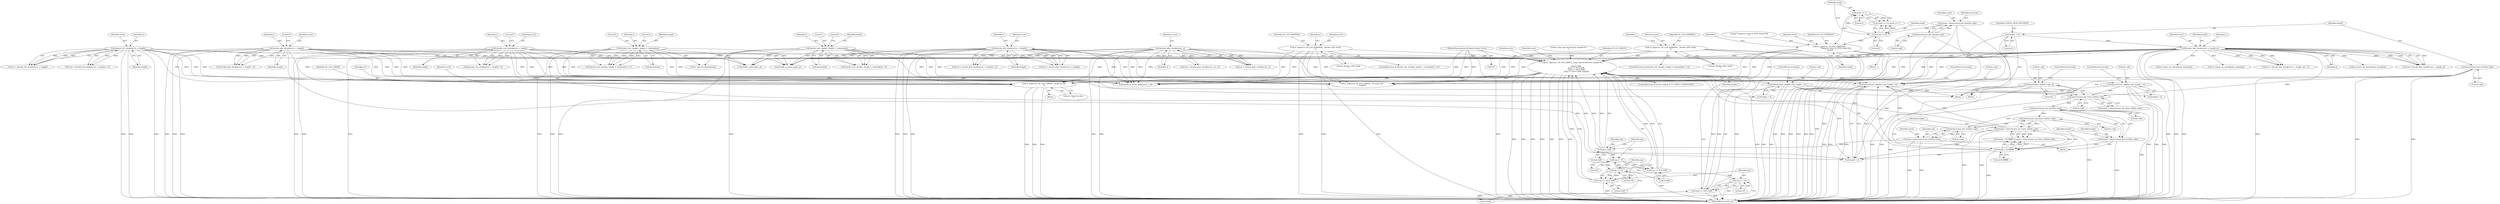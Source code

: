 digraph "0_FFmpeg_e477f09d0b3619f3d29173b2cd593e17e2d1978e@pointer" {
"1000222" [label="(Call,av_log(avctx, AV_LOG_ERROR, \"chunk too big\n\"))"];
"1000375" [label="(Call,decode_idat_chunk(avctx, s, length, p))"];
"1000356" [label="(Call,length -= 4)"];
"1000410" [label="(Call,av_log(avctx, AV_LOG_WARNING, \"Broken tEXt chunk\n\"))"];
"1000303" [label="(Call,decode_phys_chunk(avctx, s))"];
"1000292" [label="(Call,decode_ihdr_chunk(avctx, s, length))"];
"1000487" [label="(Call,av_log(avctx, AV_LOG_WARNING,\n                        \"Unknown value in sTER chunk (%d)\n\", mode))"];
"1000468" [label="(Call,mode == 1)"];
"1000465" [label="(Call,mode == 0)"];
"1000447" [label="(Call,mode = bytestream2_get_byte(&s->gb))"];
"1000449" [label="(Call,bytestream2_get_byte(&s->gb))"];
"1000432" [label="(Call,av_log(avctx, AV_LOG_WARNING, \"Broken zTXt chunk\n\"))"];
"1000323" [label="(Call,decode_fctl_chunk(avctx, s, length))"];
"1000243" [label="(Call,av_log(avctx, AV_LOG_DEBUG, \"png: tag=%c%c%c%c length=%u\n\",\n                (tag & 0xff),\n                ((tag >> 8) & 0xff),\n                ((tag >> 16) & 0xff),\n                ((tag >> 24) & 0xff), length))"];
"1000385" [label="(Call,decode_plte_chunk(avctx, s, length))"];
"1000394" [label="(Call,decode_trns_chunk(avctx, s, length))"];
"1000108" [label="(MethodParameterIn,AVCodecContext *avctx)"];
"1000247" [label="(Call,tag & 0xff)"];
"1000230" [label="(Call,tag = bytestream2_get_le32(&s->gb))"];
"1000232" [label="(Call,bytestream2_get_le32(&s->gb))"];
"1000216" [label="(Call,bytestream2_get_bytes_left(&s->gb))"];
"1000204" [label="(Call,bytestream2_get_be32(&s->gb))"];
"1000128" [label="(Call,bytestream2_get_bytes_left(&s->gb))"];
"1000436" [label="(Call,bytestream2_skip(&s->gb, length + 4))"];
"1000425" [label="(Call,decode_text_chunk(s, length, 1, &metadata))"];
"1000492" [label="(Call,bytestream2_skip(&s->gb, 4))"];
"1000533" [label="(Call,bytestream2_skip(&s->gb, length + 4))"];
"1000351" [label="(Call,bytestream2_get_be32(&s->gb))"];
"1000211" [label="(Call,length > 0x7fffffff)"];
"1000202" [label="(Call,length = bytestream2_get_be32(&s->gb))"];
"1000214" [label="(Call,length > bytestream2_get_bytes_left(&s->gb))"];
"1000414" [label="(Call,bytestream2_skip(&s->gb, length + 4))"];
"1000403" [label="(Call,decode_text_chunk(s, length, 0, &metadata))"];
"1000250" [label="(Call,(tag >> 8) & 0xff)"];
"1000251" [label="(Call,tag >> 8)"];
"1000255" [label="(Call,(tag >> 16) & 0xff)"];
"1000256" [label="(Call,tag >> 16)"];
"1000260" [label="(Call,(tag >> 24) & 0xff)"];
"1000261" [label="(Call,tag >> 24)"];
"1000498" [label="(ControlStructure,break;)"];
"1000204" [label="(Call,bytestream2_get_be32(&s->gb))"];
"1000431" [label="(Literal,0)"];
"1000414" [label="(Call,bytestream2_skip(&s->gb, length + 4))"];
"1000225" [label="(Literal,\"chunk too big\n\")"];
"1000800" [label="(Call,av_frame_set_metadata(p, metadata))"];
"1000435" [label="(Literal,\"Broken zTXt chunk\n\")"];
"1000450" [label="(Call,&s->gb)"];
"1000270" [label="(Identifier,avctx)"];
"1000489" [label="(Identifier,AV_LOG_WARNING)"];
"1000180" [label="(Call,av_log(avctx, AV_LOG_ERROR, \"%d bytes left\n\", length))"];
"1000251" [label="(Call,tag >> 8)"];
"1000809" [label="(Call,av_dict_free(&metadata))"];
"1000248" [label="(Identifier,tag)"];
"1000351" [label="(Call,bytestream2_get_be32(&s->gb))"];
"1000378" [label="(Identifier,length)"];
"1000215" [label="(Identifier,length)"];
"1000469" [label="(Identifier,mode)"];
"1000567" [label="(Call,handle_small_bpp(s, p))"];
"1000423" [label="(ControlStructure,if (decode_text_chunk(s, length, 1, &metadata) < 0))"];
"1000260" [label="(Call,(tag >> 24) & 0xff)"];
"1000407" [label="(Call,&metadata)"];
"1000263" [label="(Literal,24)"];
"1000419" [label="(Call,length + 4)"];
"1000417" [label="(Identifier,s)"];
"1000388" [label="(Identifier,length)"];
"1000397" [label="(Identifier,length)"];
"1000436" [label="(Call,bytestream2_skip(&s->gb, length + 4))"];
"1000212" [label="(Identifier,length)"];
"1000490" [label="(Literal,\"Unknown value in sTER chunk (%d)\n\")"];
"1000253" [label="(Literal,8)"];
"1000403" [label="(Call,decode_text_chunk(s, length, 0, &metadata))"];
"1000321" [label="(Call,ret = decode_fctl_chunk(avctx, s, length))"];
"1000262" [label="(Identifier,tag)"];
"1000256" [label="(Call,tag >> 16)"];
"1000384" [label="(Call,decode_plte_chunk(avctx, s, length) < 0)"];
"1000377" [label="(Identifier,s)"];
"1000224" [label="(Identifier,AV_LOG_ERROR)"];
"1000406" [label="(Literal,0)"];
"1000320" [label="(Call,(ret = decode_fctl_chunk(avctx, s, length)) < 0)"];
"1000361" [label="(Identifier,CONFIG_APNG_DECODER)"];
"1000246" [label="(Literal,\"png: tag=%c%c%c%c length=%u\n\")"];
"1000447" [label="(Call,mode = bytestream2_get_byte(&s->gb))"];
"1000243" [label="(Call,av_log(avctx, AV_LOG_DEBUG, \"png: tag=%c%c%c%c length=%u\n\",\n                (tag & 0xff),\n                ((tag >> 8) & 0xff),\n                ((tag >> 16) & 0xff),\n                ((tag >> 24) & 0xff), length))"];
"1000387" [label="(Identifier,s)"];
"1000427" [label="(Identifier,length)"];
"1000534" [label="(Call,&s->gb)"];
"1000240" [label="(Identifier,avctx)"];
"1000222" [label="(Call,av_log(avctx, AV_LOG_ERROR, \"chunk too big\n\"))"];
"1000247" [label="(Call,tag & 0xff)"];
"1000289" [label="(Call,(ret = decode_ihdr_chunk(avctx, s, length)) < 0)"];
"1000449" [label="(Call,bytestream2_get_byte(&s->gb))"];
"1000492" [label="(Call,bytestream2_skip(&s->gb, 4))"];
"1000126" [label="(Call,length = bytestream2_get_bytes_left(&s->gb))"];
"1000151" [label="(Call,av_frame_set_metadata(p, metadata))"];
"1000486" [label="(Block,)"];
"1000216" [label="(Call,bytestream2_get_bytes_left(&s->gb))"];
"1000467" [label="(Literal,0)"];
"1000434" [label="(Identifier,AV_LOG_WARNING)"];
"1000439" [label="(Identifier,s)"];
"1000372" [label="(Call,(ret = decode_idat_chunk(avctx, s, length, p)) < 0)"];
"1000326" [label="(Identifier,length)"];
"1000433" [label="(Identifier,avctx)"];
"1000415" [label="(Call,&s->gb)"];
"1000401" [label="(ControlStructure,if (decode_text_chunk(s, length, 0, &metadata) < 0))"];
"1000429" [label="(Call,&metadata)"];
"1000375" [label="(Call,decode_idat_chunk(avctx, s, length, p))"];
"1000357" [label="(Identifier,length)"];
"1000356" [label="(Call,length -= 4)"];
"1000304" [label="(Identifier,avctx)"];
"1000533" [label="(Call,bytestream2_skip(&s->gb, length + 4))"];
"1000227" [label="(Identifier,ret)"];
"1000538" [label="(Call,length + 4)"];
"1000456" [label="(Identifier,stereo3d)"];
"1000108" [label="(MethodParameterIn,AVCodecContext *avctx)"];
"1000250" [label="(Call,(tag >> 8) & 0xff)"];
"1000441" [label="(Call,length + 4)"];
"1000432" [label="(Call,av_log(avctx, AV_LOG_WARNING, \"Broken zTXt chunk\n\"))"];
"1000203" [label="(Identifier,length)"];
"1000828" [label="(MethodReturn,static int)"];
"1000488" [label="(Identifier,avctx)"];
"1000396" [label="(Identifier,s)"];
"1000125" [label="(Block,)"];
"1000295" [label="(Identifier,length)"];
"1000230" [label="(Call,tag = bytestream2_get_le32(&s->gb))"];
"1000411" [label="(Identifier,avctx)"];
"1000233" [label="(Call,&s->gb)"];
"1000294" [label="(Identifier,s)"];
"1000305" [label="(Identifier,s)"];
"1000292" [label="(Call,decode_ihdr_chunk(avctx, s, length))"];
"1000232" [label="(Call,bytestream2_get_le32(&s->gb))"];
"1000358" [label="(Literal,4)"];
"1000221" [label="(Block,)"];
"1000245" [label="(Identifier,AV_LOG_DEBUG)"];
"1000324" [label="(Identifier,avctx)"];
"1000325" [label="(Identifier,s)"];
"1000129" [label="(Call,&s->gb)"];
"1000376" [label="(Identifier,avctx)"];
"1000465" [label="(Call,mode == 0)"];
"1000261" [label="(Call,tag >> 24)"];
"1000214" [label="(Call,length > bytestream2_get_bytes_left(&s->gb))"];
"1000470" [label="(Literal,1)"];
"1000249" [label="(Literal,0xff)"];
"1000410" [label="(Call,av_log(avctx, AV_LOG_WARNING, \"Broken tEXt chunk\n\"))"];
"1000468" [label="(Call,mode == 1)"];
"1000244" [label="(Identifier,avctx)"];
"1000264" [label="(Literal,0xff)"];
"1000426" [label="(Identifier,s)"];
"1000487" [label="(Call,av_log(avctx, AV_LOG_WARNING,\n                        \"Unknown value in sTER chunk (%d)\n\", mode))"];
"1000405" [label="(Identifier,length)"];
"1000398" [label="(Literal,0)"];
"1000300" [label="(Call,(ret = decode_phys_chunk(avctx, s)) < 0)"];
"1000409" [label="(Literal,0)"];
"1000293" [label="(Identifier,avctx)"];
"1000389" [label="(Literal,0)"];
"1000128" [label="(Call,bytestream2_get_bytes_left(&s->gb))"];
"1000258" [label="(Literal,16)"];
"1000379" [label="(Identifier,p)"];
"1000444" [label="(ControlStructure,break;)"];
"1000301" [label="(Call,ret = decode_phys_chunk(avctx, s))"];
"1000425" [label="(Call,decode_text_chunk(s, length, 1, &metadata))"];
"1000223" [label="(Identifier,avctx)"];
"1000428" [label="(Literal,1)"];
"1000413" [label="(Literal,\"Broken tEXt chunk\n\")"];
"1000464" [label="(Call,mode == 0 || mode == 1)"];
"1000211" [label="(Call,length > 0x7fffffff)"];
"1000556" [label="(Call,av_frame_set_metadata(p, metadata))"];
"1000394" [label="(Call,decode_trns_chunk(avctx, s, length))"];
"1000541" [label="(ControlStructure,break;)"];
"1000393" [label="(Call,decode_trns_chunk(avctx, s, length) < 0)"];
"1000495" [label="(Identifier,s)"];
"1000290" [label="(Call,ret = decode_ihdr_chunk(avctx, s, length))"];
"1000373" [label="(Call,ret = decode_idat_chunk(avctx, s, length, p))"];
"1000255" [label="(Call,(tag >> 16) & 0xff)"];
"1000352" [label="(Call,&s->gb)"];
"1000231" [label="(Identifier,tag)"];
"1000402" [label="(Call,decode_text_chunk(s, length, 0, &metadata) < 0)"];
"1000265" [label="(Identifier,length)"];
"1000303" [label="(Call,decode_phys_chunk(avctx, s))"];
"1000202" [label="(Call,length = bytestream2_get_be32(&s->gb))"];
"1000412" [label="(Identifier,AV_LOG_WARNING)"];
"1000424" [label="(Call,decode_text_chunk(s, length, 1, &metadata) < 0)"];
"1000764" [label="(Call,handle_p_frame_png(s, p))"];
"1000395" [label="(Identifier,avctx)"];
"1000259" [label="(Literal,0xff)"];
"1000437" [label="(Call,&s->gb)"];
"1000491" [label="(Identifier,mode)"];
"1000205" [label="(Call,&s->gb)"];
"1000404" [label="(Identifier,s)"];
"1000386" [label="(Identifier,avctx)"];
"1000323" [label="(Call,decode_fctl_chunk(avctx, s, length))"];
"1000780" [label="(Call,handle_p_frame_apng(avctx, s, p))"];
"1000466" [label="(Identifier,mode)"];
"1000493" [label="(Call,&s->gb)"];
"1000448" [label="(Identifier,mode)"];
"1000210" [label="(Call,length > 0x7fffffff || length > bytestream2_get_bytes_left(&s->gb))"];
"1000237" [label="(ControlStructure,if (avctx->debug & FF_DEBUG_STARTCODE))"];
"1000497" [label="(Literal,4)"];
"1000217" [label="(Call,&s->gb)"];
"1000213" [label="(Literal,0x7fffffff)"];
"1000445" [label="(Block,)"];
"1000252" [label="(Identifier,tag)"];
"1000254" [label="(Literal,0xff)"];
"1000257" [label="(Identifier,tag)"];
"1000385" [label="(Call,decode_plte_chunk(avctx, s, length))"];
"1000287" [label="(Block,)"];
"1000422" [label="(ControlStructure,break;)"];
"1000222" -> "1000221"  [label="AST: "];
"1000222" -> "1000225"  [label="CFG: "];
"1000223" -> "1000222"  [label="AST: "];
"1000224" -> "1000222"  [label="AST: "];
"1000225" -> "1000222"  [label="AST: "];
"1000227" -> "1000222"  [label="CFG: "];
"1000222" -> "1000828"  [label="DDG: "];
"1000222" -> "1000828"  [label="DDG: "];
"1000222" -> "1000828"  [label="DDG: "];
"1000375" -> "1000222"  [label="DDG: "];
"1000410" -> "1000222"  [label="DDG: "];
"1000303" -> "1000222"  [label="DDG: "];
"1000292" -> "1000222"  [label="DDG: "];
"1000487" -> "1000222"  [label="DDG: "];
"1000432" -> "1000222"  [label="DDG: "];
"1000323" -> "1000222"  [label="DDG: "];
"1000243" -> "1000222"  [label="DDG: "];
"1000385" -> "1000222"  [label="DDG: "];
"1000394" -> "1000222"  [label="DDG: "];
"1000108" -> "1000222"  [label="DDG: "];
"1000375" -> "1000373"  [label="AST: "];
"1000375" -> "1000379"  [label="CFG: "];
"1000376" -> "1000375"  [label="AST: "];
"1000377" -> "1000375"  [label="AST: "];
"1000378" -> "1000375"  [label="AST: "];
"1000379" -> "1000375"  [label="AST: "];
"1000373" -> "1000375"  [label="CFG: "];
"1000375" -> "1000828"  [label="DDG: "];
"1000375" -> "1000828"  [label="DDG: "];
"1000375" -> "1000828"  [label="DDG: "];
"1000375" -> "1000828"  [label="DDG: "];
"1000375" -> "1000151"  [label="DDG: "];
"1000375" -> "1000180"  [label="DDG: "];
"1000375" -> "1000243"  [label="DDG: "];
"1000375" -> "1000372"  [label="DDG: "];
"1000375" -> "1000372"  [label="DDG: "];
"1000375" -> "1000372"  [label="DDG: "];
"1000375" -> "1000372"  [label="DDG: "];
"1000375" -> "1000373"  [label="DDG: "];
"1000375" -> "1000373"  [label="DDG: "];
"1000375" -> "1000373"  [label="DDG: "];
"1000375" -> "1000373"  [label="DDG: "];
"1000356" -> "1000375"  [label="DDG: "];
"1000375" -> "1000556"  [label="DDG: "];
"1000375" -> "1000567"  [label="DDG: "];
"1000375" -> "1000567"  [label="DDG: "];
"1000375" -> "1000764"  [label="DDG: "];
"1000375" -> "1000764"  [label="DDG: "];
"1000375" -> "1000780"  [label="DDG: "];
"1000375" -> "1000780"  [label="DDG: "];
"1000375" -> "1000780"  [label="DDG: "];
"1000375" -> "1000800"  [label="DDG: "];
"1000356" -> "1000287"  [label="AST: "];
"1000356" -> "1000358"  [label="CFG: "];
"1000357" -> "1000356"  [label="AST: "];
"1000358" -> "1000356"  [label="AST: "];
"1000361" -> "1000356"  [label="CFG: "];
"1000356" -> "1000533"  [label="DDG: "];
"1000356" -> "1000538"  [label="DDG: "];
"1000410" -> "1000401"  [label="AST: "];
"1000410" -> "1000413"  [label="CFG: "];
"1000411" -> "1000410"  [label="AST: "];
"1000412" -> "1000410"  [label="AST: "];
"1000413" -> "1000410"  [label="AST: "];
"1000417" -> "1000410"  [label="CFG: "];
"1000410" -> "1000828"  [label="DDG: "];
"1000410" -> "1000828"  [label="DDG: "];
"1000410" -> "1000828"  [label="DDG: "];
"1000410" -> "1000180"  [label="DDG: "];
"1000410" -> "1000243"  [label="DDG: "];
"1000410" -> "1000780"  [label="DDG: "];
"1000303" -> "1000301"  [label="AST: "];
"1000303" -> "1000305"  [label="CFG: "];
"1000304" -> "1000303"  [label="AST: "];
"1000305" -> "1000303"  [label="AST: "];
"1000301" -> "1000303"  [label="CFG: "];
"1000303" -> "1000828"  [label="DDG: "];
"1000303" -> "1000828"  [label="DDG: "];
"1000303" -> "1000180"  [label="DDG: "];
"1000303" -> "1000243"  [label="DDG: "];
"1000303" -> "1000300"  [label="DDG: "];
"1000303" -> "1000300"  [label="DDG: "];
"1000303" -> "1000301"  [label="DDG: "];
"1000303" -> "1000301"  [label="DDG: "];
"1000303" -> "1000567"  [label="DDG: "];
"1000303" -> "1000764"  [label="DDG: "];
"1000303" -> "1000780"  [label="DDG: "];
"1000303" -> "1000780"  [label="DDG: "];
"1000292" -> "1000290"  [label="AST: "];
"1000292" -> "1000295"  [label="CFG: "];
"1000293" -> "1000292"  [label="AST: "];
"1000294" -> "1000292"  [label="AST: "];
"1000295" -> "1000292"  [label="AST: "];
"1000290" -> "1000292"  [label="CFG: "];
"1000292" -> "1000828"  [label="DDG: "];
"1000292" -> "1000828"  [label="DDG: "];
"1000292" -> "1000828"  [label="DDG: "];
"1000292" -> "1000180"  [label="DDG: "];
"1000292" -> "1000243"  [label="DDG: "];
"1000292" -> "1000289"  [label="DDG: "];
"1000292" -> "1000289"  [label="DDG: "];
"1000292" -> "1000289"  [label="DDG: "];
"1000292" -> "1000290"  [label="DDG: "];
"1000292" -> "1000290"  [label="DDG: "];
"1000292" -> "1000290"  [label="DDG: "];
"1000292" -> "1000567"  [label="DDG: "];
"1000292" -> "1000764"  [label="DDG: "];
"1000292" -> "1000780"  [label="DDG: "];
"1000292" -> "1000780"  [label="DDG: "];
"1000487" -> "1000486"  [label="AST: "];
"1000487" -> "1000491"  [label="CFG: "];
"1000488" -> "1000487"  [label="AST: "];
"1000489" -> "1000487"  [label="AST: "];
"1000490" -> "1000487"  [label="AST: "];
"1000491" -> "1000487"  [label="AST: "];
"1000495" -> "1000487"  [label="CFG: "];
"1000487" -> "1000828"  [label="DDG: "];
"1000487" -> "1000828"  [label="DDG: "];
"1000487" -> "1000828"  [label="DDG: "];
"1000487" -> "1000828"  [label="DDG: "];
"1000487" -> "1000180"  [label="DDG: "];
"1000487" -> "1000243"  [label="DDG: "];
"1000468" -> "1000487"  [label="DDG: "];
"1000465" -> "1000487"  [label="DDG: "];
"1000487" -> "1000780"  [label="DDG: "];
"1000468" -> "1000464"  [label="AST: "];
"1000468" -> "1000470"  [label="CFG: "];
"1000469" -> "1000468"  [label="AST: "];
"1000470" -> "1000468"  [label="AST: "];
"1000464" -> "1000468"  [label="CFG: "];
"1000468" -> "1000464"  [label="DDG: "];
"1000468" -> "1000464"  [label="DDG: "];
"1000465" -> "1000468"  [label="DDG: "];
"1000465" -> "1000464"  [label="AST: "];
"1000465" -> "1000467"  [label="CFG: "];
"1000466" -> "1000465"  [label="AST: "];
"1000467" -> "1000465"  [label="AST: "];
"1000469" -> "1000465"  [label="CFG: "];
"1000464" -> "1000465"  [label="CFG: "];
"1000465" -> "1000464"  [label="DDG: "];
"1000465" -> "1000464"  [label="DDG: "];
"1000447" -> "1000465"  [label="DDG: "];
"1000447" -> "1000445"  [label="AST: "];
"1000447" -> "1000449"  [label="CFG: "];
"1000448" -> "1000447"  [label="AST: "];
"1000449" -> "1000447"  [label="AST: "];
"1000456" -> "1000447"  [label="CFG: "];
"1000447" -> "1000828"  [label="DDG: "];
"1000447" -> "1000828"  [label="DDG: "];
"1000449" -> "1000447"  [label="DDG: "];
"1000449" -> "1000450"  [label="CFG: "];
"1000450" -> "1000449"  [label="AST: "];
"1000449" -> "1000828"  [label="DDG: "];
"1000449" -> "1000492"  [label="DDG: "];
"1000432" -> "1000423"  [label="AST: "];
"1000432" -> "1000435"  [label="CFG: "];
"1000433" -> "1000432"  [label="AST: "];
"1000434" -> "1000432"  [label="AST: "];
"1000435" -> "1000432"  [label="AST: "];
"1000439" -> "1000432"  [label="CFG: "];
"1000432" -> "1000828"  [label="DDG: "];
"1000432" -> "1000828"  [label="DDG: "];
"1000432" -> "1000828"  [label="DDG: "];
"1000432" -> "1000180"  [label="DDG: "];
"1000432" -> "1000243"  [label="DDG: "];
"1000432" -> "1000780"  [label="DDG: "];
"1000323" -> "1000321"  [label="AST: "];
"1000323" -> "1000326"  [label="CFG: "];
"1000324" -> "1000323"  [label="AST: "];
"1000325" -> "1000323"  [label="AST: "];
"1000326" -> "1000323"  [label="AST: "];
"1000321" -> "1000323"  [label="CFG: "];
"1000323" -> "1000828"  [label="DDG: "];
"1000323" -> "1000828"  [label="DDG: "];
"1000323" -> "1000828"  [label="DDG: "];
"1000323" -> "1000180"  [label="DDG: "];
"1000323" -> "1000243"  [label="DDG: "];
"1000323" -> "1000320"  [label="DDG: "];
"1000323" -> "1000320"  [label="DDG: "];
"1000323" -> "1000320"  [label="DDG: "];
"1000323" -> "1000321"  [label="DDG: "];
"1000323" -> "1000321"  [label="DDG: "];
"1000323" -> "1000321"  [label="DDG: "];
"1000323" -> "1000567"  [label="DDG: "];
"1000323" -> "1000764"  [label="DDG: "];
"1000323" -> "1000780"  [label="DDG: "];
"1000323" -> "1000780"  [label="DDG: "];
"1000243" -> "1000237"  [label="AST: "];
"1000243" -> "1000265"  [label="CFG: "];
"1000244" -> "1000243"  [label="AST: "];
"1000245" -> "1000243"  [label="AST: "];
"1000246" -> "1000243"  [label="AST: "];
"1000247" -> "1000243"  [label="AST: "];
"1000250" -> "1000243"  [label="AST: "];
"1000255" -> "1000243"  [label="AST: "];
"1000260" -> "1000243"  [label="AST: "];
"1000265" -> "1000243"  [label="AST: "];
"1000270" -> "1000243"  [label="CFG: "];
"1000243" -> "1000828"  [label="DDG: "];
"1000243" -> "1000828"  [label="DDG: "];
"1000243" -> "1000828"  [label="DDG: "];
"1000243" -> "1000828"  [label="DDG: "];
"1000243" -> "1000828"  [label="DDG: "];
"1000243" -> "1000828"  [label="DDG: "];
"1000243" -> "1000828"  [label="DDG: "];
"1000243" -> "1000180"  [label="DDG: "];
"1000385" -> "1000243"  [label="DDG: "];
"1000394" -> "1000243"  [label="DDG: "];
"1000108" -> "1000243"  [label="DDG: "];
"1000247" -> "1000243"  [label="DDG: "];
"1000247" -> "1000243"  [label="DDG: "];
"1000250" -> "1000243"  [label="DDG: "];
"1000250" -> "1000243"  [label="DDG: "];
"1000255" -> "1000243"  [label="DDG: "];
"1000255" -> "1000243"  [label="DDG: "];
"1000260" -> "1000243"  [label="DDG: "];
"1000260" -> "1000243"  [label="DDG: "];
"1000211" -> "1000243"  [label="DDG: "];
"1000214" -> "1000243"  [label="DDG: "];
"1000243" -> "1000533"  [label="DDG: "];
"1000243" -> "1000538"  [label="DDG: "];
"1000243" -> "1000780"  [label="DDG: "];
"1000385" -> "1000384"  [label="AST: "];
"1000385" -> "1000388"  [label="CFG: "];
"1000386" -> "1000385"  [label="AST: "];
"1000387" -> "1000385"  [label="AST: "];
"1000388" -> "1000385"  [label="AST: "];
"1000389" -> "1000385"  [label="CFG: "];
"1000385" -> "1000828"  [label="DDG: "];
"1000385" -> "1000828"  [label="DDG: "];
"1000385" -> "1000828"  [label="DDG: "];
"1000385" -> "1000180"  [label="DDG: "];
"1000385" -> "1000384"  [label="DDG: "];
"1000385" -> "1000384"  [label="DDG: "];
"1000385" -> "1000384"  [label="DDG: "];
"1000385" -> "1000533"  [label="DDG: "];
"1000385" -> "1000538"  [label="DDG: "];
"1000385" -> "1000567"  [label="DDG: "];
"1000385" -> "1000764"  [label="DDG: "];
"1000385" -> "1000780"  [label="DDG: "];
"1000385" -> "1000780"  [label="DDG: "];
"1000394" -> "1000393"  [label="AST: "];
"1000394" -> "1000397"  [label="CFG: "];
"1000395" -> "1000394"  [label="AST: "];
"1000396" -> "1000394"  [label="AST: "];
"1000397" -> "1000394"  [label="AST: "];
"1000398" -> "1000394"  [label="CFG: "];
"1000394" -> "1000828"  [label="DDG: "];
"1000394" -> "1000828"  [label="DDG: "];
"1000394" -> "1000828"  [label="DDG: "];
"1000394" -> "1000180"  [label="DDG: "];
"1000394" -> "1000393"  [label="DDG: "];
"1000394" -> "1000393"  [label="DDG: "];
"1000394" -> "1000393"  [label="DDG: "];
"1000394" -> "1000533"  [label="DDG: "];
"1000394" -> "1000538"  [label="DDG: "];
"1000394" -> "1000567"  [label="DDG: "];
"1000394" -> "1000764"  [label="DDG: "];
"1000394" -> "1000780"  [label="DDG: "];
"1000394" -> "1000780"  [label="DDG: "];
"1000108" -> "1000107"  [label="AST: "];
"1000108" -> "1000828"  [label="DDG: "];
"1000108" -> "1000180"  [label="DDG: "];
"1000108" -> "1000780"  [label="DDG: "];
"1000247" -> "1000249"  [label="CFG: "];
"1000248" -> "1000247"  [label="AST: "];
"1000249" -> "1000247"  [label="AST: "];
"1000252" -> "1000247"  [label="CFG: "];
"1000230" -> "1000247"  [label="DDG: "];
"1000247" -> "1000251"  [label="DDG: "];
"1000230" -> "1000125"  [label="AST: "];
"1000230" -> "1000232"  [label="CFG: "];
"1000231" -> "1000230"  [label="AST: "];
"1000232" -> "1000230"  [label="AST: "];
"1000240" -> "1000230"  [label="CFG: "];
"1000230" -> "1000828"  [label="DDG: "];
"1000230" -> "1000828"  [label="DDG: "];
"1000232" -> "1000230"  [label="DDG: "];
"1000232" -> "1000233"  [label="CFG: "];
"1000233" -> "1000232"  [label="AST: "];
"1000216" -> "1000232"  [label="DDG: "];
"1000204" -> "1000232"  [label="DDG: "];
"1000232" -> "1000533"  [label="DDG: "];
"1000216" -> "1000214"  [label="AST: "];
"1000216" -> "1000217"  [label="CFG: "];
"1000217" -> "1000216"  [label="AST: "];
"1000214" -> "1000216"  [label="CFG: "];
"1000216" -> "1000828"  [label="DDG: "];
"1000216" -> "1000214"  [label="DDG: "];
"1000204" -> "1000216"  [label="DDG: "];
"1000204" -> "1000202"  [label="AST: "];
"1000204" -> "1000205"  [label="CFG: "];
"1000205" -> "1000204"  [label="AST: "];
"1000202" -> "1000204"  [label="CFG: "];
"1000204" -> "1000828"  [label="DDG: "];
"1000204" -> "1000202"  [label="DDG: "];
"1000128" -> "1000204"  [label="DDG: "];
"1000128" -> "1000126"  [label="AST: "];
"1000128" -> "1000129"  [label="CFG: "];
"1000129" -> "1000128"  [label="AST: "];
"1000126" -> "1000128"  [label="CFG: "];
"1000128" -> "1000828"  [label="DDG: "];
"1000128" -> "1000126"  [label="DDG: "];
"1000436" -> "1000128"  [label="DDG: "];
"1000492" -> "1000128"  [label="DDG: "];
"1000533" -> "1000128"  [label="DDG: "];
"1000414" -> "1000128"  [label="DDG: "];
"1000351" -> "1000128"  [label="DDG: "];
"1000436" -> "1000287"  [label="AST: "];
"1000436" -> "1000441"  [label="CFG: "];
"1000437" -> "1000436"  [label="AST: "];
"1000441" -> "1000436"  [label="AST: "];
"1000444" -> "1000436"  [label="CFG: "];
"1000436" -> "1000828"  [label="DDG: "];
"1000436" -> "1000828"  [label="DDG: "];
"1000436" -> "1000828"  [label="DDG: "];
"1000425" -> "1000436"  [label="DDG: "];
"1000425" -> "1000424"  [label="AST: "];
"1000425" -> "1000429"  [label="CFG: "];
"1000426" -> "1000425"  [label="AST: "];
"1000427" -> "1000425"  [label="AST: "];
"1000428" -> "1000425"  [label="AST: "];
"1000429" -> "1000425"  [label="AST: "];
"1000431" -> "1000425"  [label="CFG: "];
"1000425" -> "1000828"  [label="DDG: "];
"1000425" -> "1000828"  [label="DDG: "];
"1000425" -> "1000424"  [label="DDG: "];
"1000425" -> "1000424"  [label="DDG: "];
"1000425" -> "1000424"  [label="DDG: "];
"1000425" -> "1000424"  [label="DDG: "];
"1000425" -> "1000441"  [label="DDG: "];
"1000425" -> "1000567"  [label="DDG: "];
"1000425" -> "1000764"  [label="DDG: "];
"1000425" -> "1000780"  [label="DDG: "];
"1000425" -> "1000809"  [label="DDG: "];
"1000492" -> "1000445"  [label="AST: "];
"1000492" -> "1000497"  [label="CFG: "];
"1000493" -> "1000492"  [label="AST: "];
"1000497" -> "1000492"  [label="AST: "];
"1000498" -> "1000492"  [label="CFG: "];
"1000492" -> "1000828"  [label="DDG: "];
"1000492" -> "1000828"  [label="DDG: "];
"1000533" -> "1000287"  [label="AST: "];
"1000533" -> "1000538"  [label="CFG: "];
"1000534" -> "1000533"  [label="AST: "];
"1000538" -> "1000533"  [label="AST: "];
"1000541" -> "1000533"  [label="CFG: "];
"1000533" -> "1000828"  [label="DDG: "];
"1000533" -> "1000828"  [label="DDG: "];
"1000533" -> "1000828"  [label="DDG: "];
"1000351" -> "1000533"  [label="DDG: "];
"1000211" -> "1000533"  [label="DDG: "];
"1000214" -> "1000533"  [label="DDG: "];
"1000351" -> "1000287"  [label="AST: "];
"1000351" -> "1000352"  [label="CFG: "];
"1000352" -> "1000351"  [label="AST: "];
"1000357" -> "1000351"  [label="CFG: "];
"1000351" -> "1000828"  [label="DDG: "];
"1000351" -> "1000828"  [label="DDG: "];
"1000211" -> "1000210"  [label="AST: "];
"1000211" -> "1000213"  [label="CFG: "];
"1000212" -> "1000211"  [label="AST: "];
"1000213" -> "1000211"  [label="AST: "];
"1000215" -> "1000211"  [label="CFG: "];
"1000210" -> "1000211"  [label="CFG: "];
"1000211" -> "1000828"  [label="DDG: "];
"1000211" -> "1000210"  [label="DDG: "];
"1000211" -> "1000210"  [label="DDG: "];
"1000202" -> "1000211"  [label="DDG: "];
"1000211" -> "1000214"  [label="DDG: "];
"1000211" -> "1000538"  [label="DDG: "];
"1000202" -> "1000125"  [label="AST: "];
"1000203" -> "1000202"  [label="AST: "];
"1000212" -> "1000202"  [label="CFG: "];
"1000202" -> "1000828"  [label="DDG: "];
"1000214" -> "1000210"  [label="AST: "];
"1000215" -> "1000214"  [label="AST: "];
"1000210" -> "1000214"  [label="CFG: "];
"1000214" -> "1000828"  [label="DDG: "];
"1000214" -> "1000828"  [label="DDG: "];
"1000214" -> "1000210"  [label="DDG: "];
"1000214" -> "1000210"  [label="DDG: "];
"1000214" -> "1000538"  [label="DDG: "];
"1000414" -> "1000287"  [label="AST: "];
"1000414" -> "1000419"  [label="CFG: "];
"1000415" -> "1000414"  [label="AST: "];
"1000419" -> "1000414"  [label="AST: "];
"1000422" -> "1000414"  [label="CFG: "];
"1000414" -> "1000828"  [label="DDG: "];
"1000414" -> "1000828"  [label="DDG: "];
"1000414" -> "1000828"  [label="DDG: "];
"1000403" -> "1000414"  [label="DDG: "];
"1000403" -> "1000402"  [label="AST: "];
"1000403" -> "1000407"  [label="CFG: "];
"1000404" -> "1000403"  [label="AST: "];
"1000405" -> "1000403"  [label="AST: "];
"1000406" -> "1000403"  [label="AST: "];
"1000407" -> "1000403"  [label="AST: "];
"1000409" -> "1000403"  [label="CFG: "];
"1000403" -> "1000828"  [label="DDG: "];
"1000403" -> "1000828"  [label="DDG: "];
"1000403" -> "1000402"  [label="DDG: "];
"1000403" -> "1000402"  [label="DDG: "];
"1000403" -> "1000402"  [label="DDG: "];
"1000403" -> "1000402"  [label="DDG: "];
"1000403" -> "1000419"  [label="DDG: "];
"1000403" -> "1000567"  [label="DDG: "];
"1000403" -> "1000764"  [label="DDG: "];
"1000403" -> "1000780"  [label="DDG: "];
"1000403" -> "1000809"  [label="DDG: "];
"1000250" -> "1000254"  [label="CFG: "];
"1000251" -> "1000250"  [label="AST: "];
"1000254" -> "1000250"  [label="AST: "];
"1000257" -> "1000250"  [label="CFG: "];
"1000250" -> "1000828"  [label="DDG: "];
"1000251" -> "1000250"  [label="DDG: "];
"1000251" -> "1000250"  [label="DDG: "];
"1000251" -> "1000253"  [label="CFG: "];
"1000252" -> "1000251"  [label="AST: "];
"1000253" -> "1000251"  [label="AST: "];
"1000254" -> "1000251"  [label="CFG: "];
"1000251" -> "1000256"  [label="DDG: "];
"1000255" -> "1000259"  [label="CFG: "];
"1000256" -> "1000255"  [label="AST: "];
"1000259" -> "1000255"  [label="AST: "];
"1000262" -> "1000255"  [label="CFG: "];
"1000255" -> "1000828"  [label="DDG: "];
"1000256" -> "1000255"  [label="DDG: "];
"1000256" -> "1000255"  [label="DDG: "];
"1000256" -> "1000258"  [label="CFG: "];
"1000257" -> "1000256"  [label="AST: "];
"1000258" -> "1000256"  [label="AST: "];
"1000259" -> "1000256"  [label="CFG: "];
"1000256" -> "1000261"  [label="DDG: "];
"1000260" -> "1000264"  [label="CFG: "];
"1000261" -> "1000260"  [label="AST: "];
"1000264" -> "1000260"  [label="AST: "];
"1000265" -> "1000260"  [label="CFG: "];
"1000260" -> "1000828"  [label="DDG: "];
"1000261" -> "1000260"  [label="DDG: "];
"1000261" -> "1000260"  [label="DDG: "];
"1000261" -> "1000263"  [label="CFG: "];
"1000262" -> "1000261"  [label="AST: "];
"1000263" -> "1000261"  [label="AST: "];
"1000264" -> "1000261"  [label="CFG: "];
"1000261" -> "1000828"  [label="DDG: "];
}
